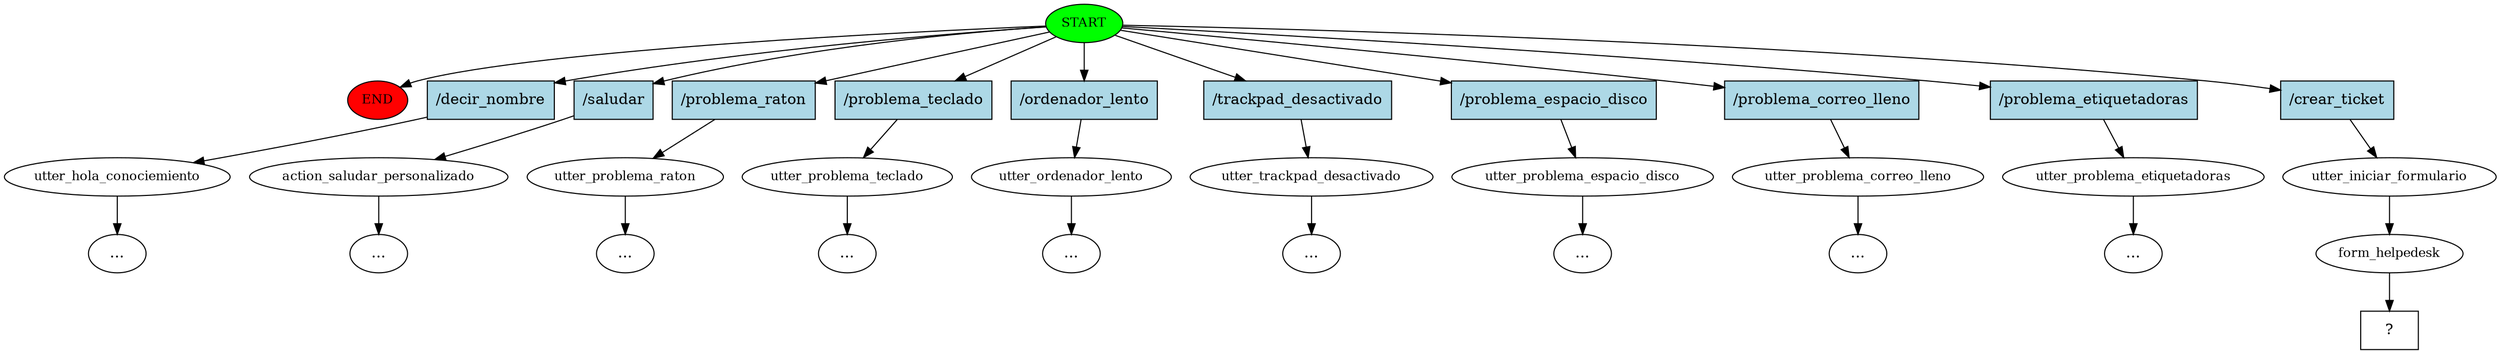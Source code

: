 digraph  {
0 [class="start active", fillcolor=green, fontsize=12, label=START, style=filled];
"-1" [class=end, fillcolor=red, fontsize=12, label=END, style=filled];
1 [class="", fontsize=12, label=utter_hola_conociemiento];
"-3" [class=ellipsis, label="..."];
2 [class="", fontsize=12, label=action_saludar_personalizado];
"-4" [class=ellipsis, label="..."];
3 [class="", fontsize=12, label=utter_problema_raton];
"-5" [class=ellipsis, label="..."];
4 [class="", fontsize=12, label=utter_problema_teclado];
"-6" [class=ellipsis, label="..."];
5 [class="", fontsize=12, label=utter_ordenador_lento];
"-7" [class=ellipsis, label="..."];
6 [class="", fontsize=12, label=utter_trackpad_desactivado];
"-8" [class=ellipsis, label="..."];
7 [class="", fontsize=12, label=utter_problema_espacio_disco];
"-9" [class=ellipsis, label="..."];
8 [class="", fontsize=12, label=utter_problema_correo_lleno];
"-10" [class=ellipsis, label="..."];
9 [class="", fontsize=12, label=utter_problema_etiquetadoras];
"-11" [class=ellipsis, label="..."];
10 [class=active, fontsize=12, label=utter_iniciar_formulario];
11 [class=active, fontsize=12, label=form_helpedesk];
12 [class="intent dashed active", label="  ?  ", shape=rect];
13 [class=intent, fillcolor=lightblue, label="/decir_nombre", shape=rect, style=filled];
14 [class=intent, fillcolor=lightblue, label="/saludar", shape=rect, style=filled];
15 [class=intent, fillcolor=lightblue, label="/problema_raton", shape=rect, style=filled];
16 [class=intent, fillcolor=lightblue, label="/problema_teclado", shape=rect, style=filled];
17 [class=intent, fillcolor=lightblue, label="/ordenador_lento", shape=rect, style=filled];
18 [class=intent, fillcolor=lightblue, label="/trackpad_desactivado", shape=rect, style=filled];
19 [class=intent, fillcolor=lightblue, label="/problema_espacio_disco", shape=rect, style=filled];
20 [class=intent, fillcolor=lightblue, label="/problema_correo_lleno", shape=rect, style=filled];
21 [class=intent, fillcolor=lightblue, label="/problema_etiquetadoras", shape=rect, style=filled];
22 [class="intent active", fillcolor=lightblue, label="/crear_ticket", shape=rect, style=filled];
0 -> "-1"  [class="", key=NONE, label=""];
0 -> 13  [class="", key=0];
0 -> 14  [class="", key=0];
0 -> 15  [class="", key=0];
0 -> 16  [class="", key=0];
0 -> 17  [class="", key=0];
0 -> 18  [class="", key=0];
0 -> 19  [class="", key=0];
0 -> 20  [class="", key=0];
0 -> 21  [class="", key=0];
0 -> 22  [class=active, key=0];
1 -> "-3"  [class="", key=NONE, label=""];
2 -> "-4"  [class="", key=NONE, label=""];
3 -> "-5"  [class="", key=NONE, label=""];
4 -> "-6"  [class="", key=NONE, label=""];
5 -> "-7"  [class="", key=NONE, label=""];
6 -> "-8"  [class="", key=NONE, label=""];
7 -> "-9"  [class="", key=NONE, label=""];
8 -> "-10"  [class="", key=NONE, label=""];
9 -> "-11"  [class="", key=NONE, label=""];
10 -> 11  [class=active, key=NONE, label=""];
11 -> 12  [class=active, key=NONE, label=""];
13 -> 1  [class="", key=0];
14 -> 2  [class="", key=0];
15 -> 3  [class="", key=0];
16 -> 4  [class="", key=0];
17 -> 5  [class="", key=0];
18 -> 6  [class="", key=0];
19 -> 7  [class="", key=0];
20 -> 8  [class="", key=0];
21 -> 9  [class="", key=0];
22 -> 10  [class=active, key=0];
}
